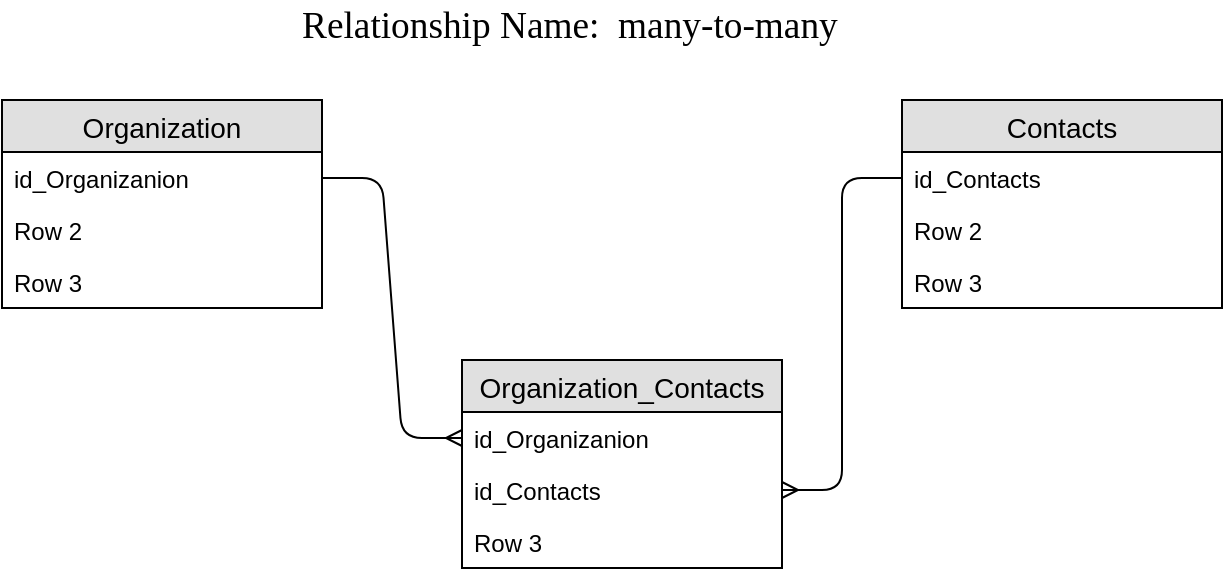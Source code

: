 <mxfile version="12.2.2" type="device" pages="1"><diagram id="3uGzcnoJdJrMVUXC7P-9" name="Страница 1"><mxGraphModel dx="1407" dy="828" grid="1" gridSize="10" guides="1" tooltips="1" connect="1" arrows="1" fold="1" page="1" pageScale="1" pageWidth="827" pageHeight="1169" math="0" shadow="0"><root><mxCell id="0"/><mxCell id="1" parent="0"/><mxCell id="XpLDffwPGP0WzimRNq-N-38" value="Organization" style="swimlane;fontStyle=0;childLayout=stackLayout;horizontal=1;startSize=26;fillColor=#e0e0e0;horizontalStack=0;resizeParent=1;resizeParentMax=0;resizeLast=0;collapsible=1;marginBottom=0;swimlaneFillColor=#ffffff;align=center;fontSize=14;" parent="1" vertex="1"><mxGeometry x="110" y="100" width="160" height="104" as="geometry"/></mxCell><mxCell id="XpLDffwPGP0WzimRNq-N-39" value="id_Organizanion" style="text;strokeColor=none;fillColor=none;spacingLeft=4;spacingRight=4;overflow=hidden;rotatable=0;points=[[0,0.5],[1,0.5]];portConstraint=eastwest;fontSize=12;" parent="XpLDffwPGP0WzimRNq-N-38" vertex="1"><mxGeometry y="26" width="160" height="26" as="geometry"/></mxCell><mxCell id="XpLDffwPGP0WzimRNq-N-40" value="Row 2" style="text;strokeColor=none;fillColor=none;spacingLeft=4;spacingRight=4;overflow=hidden;rotatable=0;points=[[0,0.5],[1,0.5]];portConstraint=eastwest;fontSize=12;" parent="XpLDffwPGP0WzimRNq-N-38" vertex="1"><mxGeometry y="52" width="160" height="26" as="geometry"/></mxCell><mxCell id="XpLDffwPGP0WzimRNq-N-41" value="Row 3" style="text;strokeColor=none;fillColor=none;spacingLeft=4;spacingRight=4;overflow=hidden;rotatable=0;points=[[0,0.5],[1,0.5]];portConstraint=eastwest;fontSize=12;" parent="XpLDffwPGP0WzimRNq-N-38" vertex="1"><mxGeometry y="78" width="160" height="26" as="geometry"/></mxCell><mxCell id="XpLDffwPGP0WzimRNq-N-42" value="Contacts" style="swimlane;fontStyle=0;childLayout=stackLayout;horizontal=1;startSize=26;fillColor=#e0e0e0;horizontalStack=0;resizeParent=1;resizeParentMax=0;resizeLast=0;collapsible=1;marginBottom=0;swimlaneFillColor=#ffffff;align=center;fontSize=14;" parent="1" vertex="1"><mxGeometry x="560" y="100" width="160" height="104" as="geometry"/></mxCell><mxCell id="XpLDffwPGP0WzimRNq-N-43" value="id_Contacts" style="text;strokeColor=none;fillColor=none;spacingLeft=4;spacingRight=4;overflow=hidden;rotatable=0;points=[[0,0.5],[1,0.5]];portConstraint=eastwest;fontSize=12;" parent="XpLDffwPGP0WzimRNq-N-42" vertex="1"><mxGeometry y="26" width="160" height="26" as="geometry"/></mxCell><mxCell id="XpLDffwPGP0WzimRNq-N-44" value="Row 2" style="text;strokeColor=none;fillColor=none;spacingLeft=4;spacingRight=4;overflow=hidden;rotatable=0;points=[[0,0.5],[1,0.5]];portConstraint=eastwest;fontSize=12;" parent="XpLDffwPGP0WzimRNq-N-42" vertex="1"><mxGeometry y="52" width="160" height="26" as="geometry"/></mxCell><mxCell id="XpLDffwPGP0WzimRNq-N-45" value="Row 3" style="text;strokeColor=none;fillColor=none;spacingLeft=4;spacingRight=4;overflow=hidden;rotatable=0;points=[[0,0.5],[1,0.5]];portConstraint=eastwest;fontSize=12;" parent="XpLDffwPGP0WzimRNq-N-42" vertex="1"><mxGeometry y="78" width="160" height="26" as="geometry"/></mxCell><mxCell id="XpLDffwPGP0WzimRNq-N-46" value="Organization_Contacts" style="swimlane;fontStyle=0;childLayout=stackLayout;horizontal=1;startSize=26;fillColor=#e0e0e0;horizontalStack=0;resizeParent=1;resizeParentMax=0;resizeLast=0;collapsible=1;marginBottom=0;swimlaneFillColor=#ffffff;align=center;fontSize=14;" parent="1" vertex="1"><mxGeometry x="340" y="230" width="160" height="104" as="geometry"/></mxCell><mxCell id="XpLDffwPGP0WzimRNq-N-47" value="id_Organizanion" style="text;strokeColor=none;fillColor=none;spacingLeft=4;spacingRight=4;overflow=hidden;rotatable=0;points=[[0,0.5],[1,0.5]];portConstraint=eastwest;fontSize=12;" parent="XpLDffwPGP0WzimRNq-N-46" vertex="1"><mxGeometry y="26" width="160" height="26" as="geometry"/></mxCell><mxCell id="XpLDffwPGP0WzimRNq-N-48" value="id_Contacts" style="text;strokeColor=none;fillColor=none;spacingLeft=4;spacingRight=4;overflow=hidden;rotatable=0;points=[[0,0.5],[1,0.5]];portConstraint=eastwest;fontSize=12;" parent="XpLDffwPGP0WzimRNq-N-46" vertex="1"><mxGeometry y="52" width="160" height="26" as="geometry"/></mxCell><mxCell id="XpLDffwPGP0WzimRNq-N-49" value="Row 3" style="text;strokeColor=none;fillColor=none;spacingLeft=4;spacingRight=4;overflow=hidden;rotatable=0;points=[[0,0.5],[1,0.5]];portConstraint=eastwest;fontSize=12;" parent="XpLDffwPGP0WzimRNq-N-46" vertex="1"><mxGeometry y="78" width="160" height="26" as="geometry"/></mxCell><mxCell id="XpLDffwPGP0WzimRNq-N-51" value="" style="edgeStyle=entityRelationEdgeStyle;fontSize=12;html=1;endArrow=ERmany;entryX=0;entryY=0.5;entryDx=0;entryDy=0;exitX=1;exitY=0.5;exitDx=0;exitDy=0;" parent="1" source="XpLDffwPGP0WzimRNq-N-39" target="XpLDffwPGP0WzimRNq-N-47" edge="1"><mxGeometry width="100" height="100" relative="1" as="geometry"><mxPoint x="120" y="140" as="sourcePoint"/><mxPoint x="180" y="330" as="targetPoint"/></mxGeometry></mxCell><mxCell id="XpLDffwPGP0WzimRNq-N-54" value="" style="edgeStyle=entityRelationEdgeStyle;fontSize=12;html=1;endArrow=none;exitX=1;exitY=0.5;exitDx=0;exitDy=0;entryX=0;entryY=0.5;entryDx=0;entryDy=0;endFill=0;startArrow=ERmany;startFill=0;" parent="1" source="XpLDffwPGP0WzimRNq-N-48" target="XpLDffwPGP0WzimRNq-N-43" edge="1"><mxGeometry width="100" height="100" relative="1" as="geometry"><mxPoint x="650" y="300" as="sourcePoint"/><mxPoint x="500" y="460" as="targetPoint"/></mxGeometry></mxCell><mxCell id="KCggSUl4k_7ED2l2l-vs-1" value="&lt;span lang=&quot;EN-US&quot; style=&quot;font-size: 14.0pt ; line-height: 107% ; font-family: &amp;#34;georgia&amp;#34; , serif&quot;&gt;Relationship Name:&amp;nbsp; many-to-many&lt;/span&gt;" style="text;html=1;resizable=0;points=[];autosize=1;align=left;verticalAlign=top;spacingTop=-4;" vertex="1" parent="1"><mxGeometry x="258" y="50" width="310" height="20" as="geometry"/></mxCell></root></mxGraphModel></diagram></mxfile>